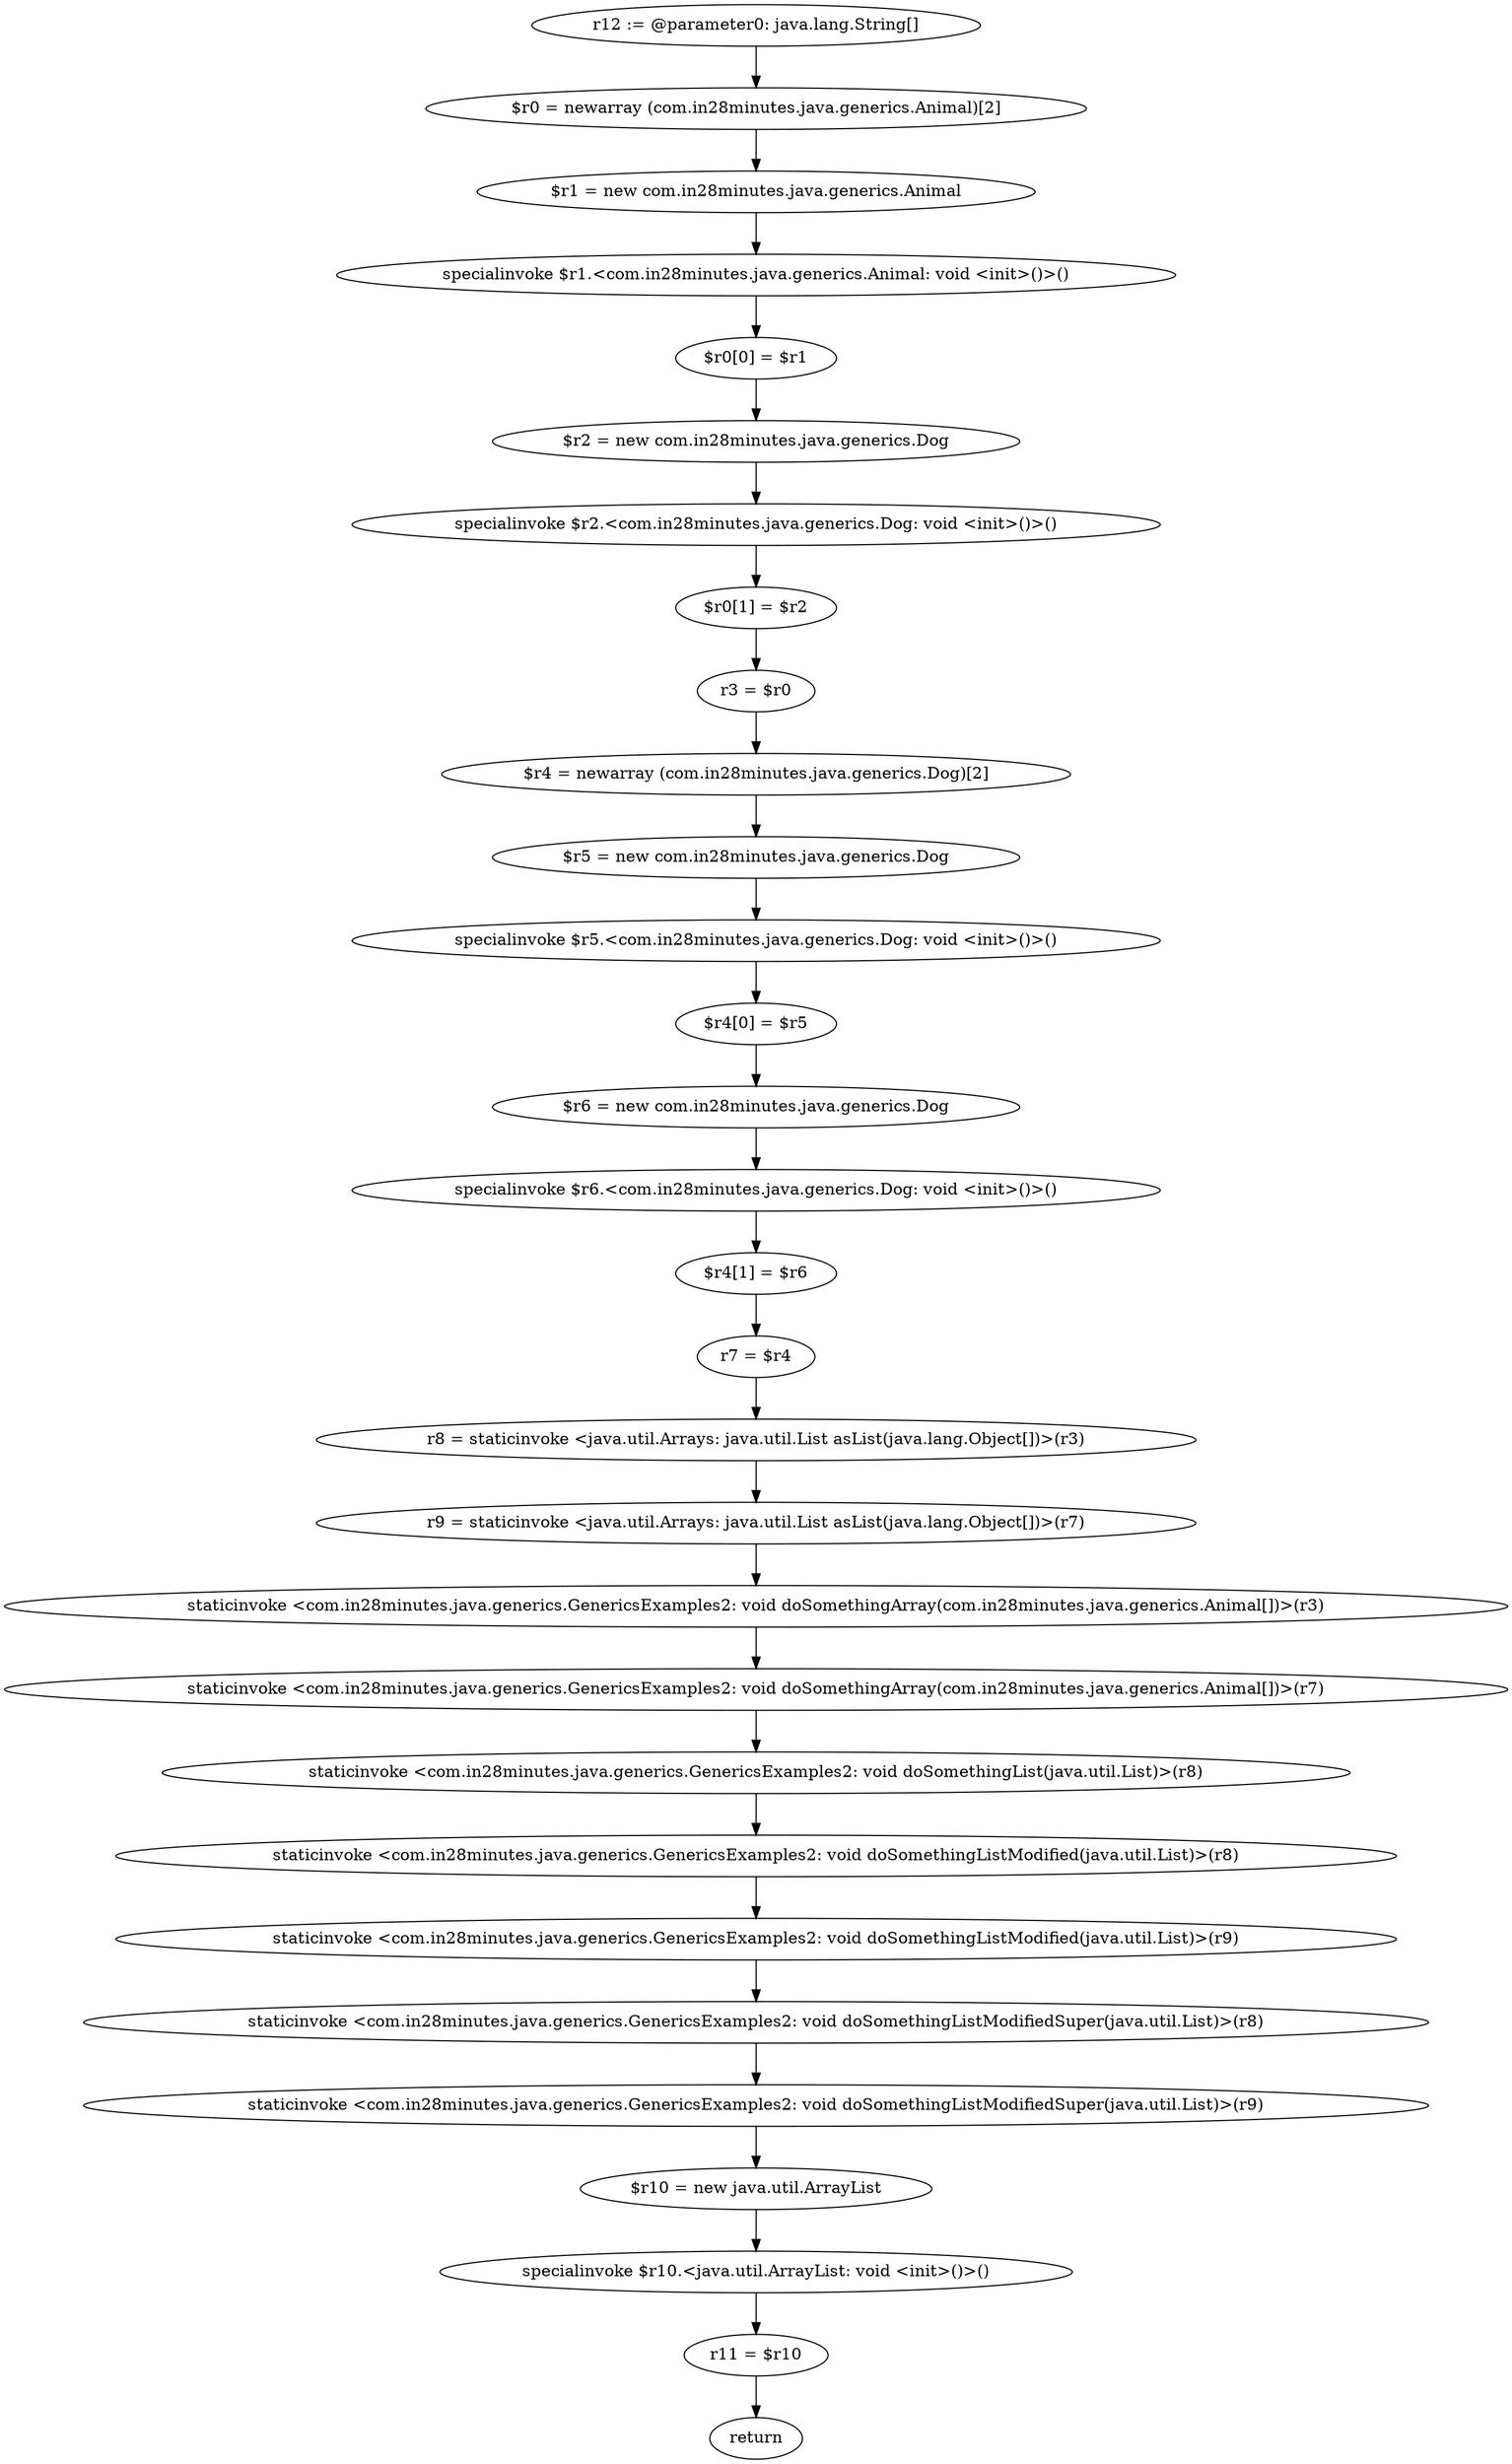 digraph "unitGraph" {
    "r12 := @parameter0: java.lang.String[]"
    "$r0 = newarray (com.in28minutes.java.generics.Animal)[2]"
    "$r1 = new com.in28minutes.java.generics.Animal"
    "specialinvoke $r1.<com.in28minutes.java.generics.Animal: void <init>()>()"
    "$r0[0] = $r1"
    "$r2 = new com.in28minutes.java.generics.Dog"
    "specialinvoke $r2.<com.in28minutes.java.generics.Dog: void <init>()>()"
    "$r0[1] = $r2"
    "r3 = $r0"
    "$r4 = newarray (com.in28minutes.java.generics.Dog)[2]"
    "$r5 = new com.in28minutes.java.generics.Dog"
    "specialinvoke $r5.<com.in28minutes.java.generics.Dog: void <init>()>()"
    "$r4[0] = $r5"
    "$r6 = new com.in28minutes.java.generics.Dog"
    "specialinvoke $r6.<com.in28minutes.java.generics.Dog: void <init>()>()"
    "$r4[1] = $r6"
    "r7 = $r4"
    "r8 = staticinvoke <java.util.Arrays: java.util.List asList(java.lang.Object[])>(r3)"
    "r9 = staticinvoke <java.util.Arrays: java.util.List asList(java.lang.Object[])>(r7)"
    "staticinvoke <com.in28minutes.java.generics.GenericsExamples2: void doSomethingArray(com.in28minutes.java.generics.Animal[])>(r3)"
    "staticinvoke <com.in28minutes.java.generics.GenericsExamples2: void doSomethingArray(com.in28minutes.java.generics.Animal[])>(r7)"
    "staticinvoke <com.in28minutes.java.generics.GenericsExamples2: void doSomethingList(java.util.List)>(r8)"
    "staticinvoke <com.in28minutes.java.generics.GenericsExamples2: void doSomethingListModified(java.util.List)>(r8)"
    "staticinvoke <com.in28minutes.java.generics.GenericsExamples2: void doSomethingListModified(java.util.List)>(r9)"
    "staticinvoke <com.in28minutes.java.generics.GenericsExamples2: void doSomethingListModifiedSuper(java.util.List)>(r8)"
    "staticinvoke <com.in28minutes.java.generics.GenericsExamples2: void doSomethingListModifiedSuper(java.util.List)>(r9)"
    "$r10 = new java.util.ArrayList"
    "specialinvoke $r10.<java.util.ArrayList: void <init>()>()"
    "r11 = $r10"
    "return"
    "r12 := @parameter0: java.lang.String[]"->"$r0 = newarray (com.in28minutes.java.generics.Animal)[2]";
    "$r0 = newarray (com.in28minutes.java.generics.Animal)[2]"->"$r1 = new com.in28minutes.java.generics.Animal";
    "$r1 = new com.in28minutes.java.generics.Animal"->"specialinvoke $r1.<com.in28minutes.java.generics.Animal: void <init>()>()";
    "specialinvoke $r1.<com.in28minutes.java.generics.Animal: void <init>()>()"->"$r0[0] = $r1";
    "$r0[0] = $r1"->"$r2 = new com.in28minutes.java.generics.Dog";
    "$r2 = new com.in28minutes.java.generics.Dog"->"specialinvoke $r2.<com.in28minutes.java.generics.Dog: void <init>()>()";
    "specialinvoke $r2.<com.in28minutes.java.generics.Dog: void <init>()>()"->"$r0[1] = $r2";
    "$r0[1] = $r2"->"r3 = $r0";
    "r3 = $r0"->"$r4 = newarray (com.in28minutes.java.generics.Dog)[2]";
    "$r4 = newarray (com.in28minutes.java.generics.Dog)[2]"->"$r5 = new com.in28minutes.java.generics.Dog";
    "$r5 = new com.in28minutes.java.generics.Dog"->"specialinvoke $r5.<com.in28minutes.java.generics.Dog: void <init>()>()";
    "specialinvoke $r5.<com.in28minutes.java.generics.Dog: void <init>()>()"->"$r4[0] = $r5";
    "$r4[0] = $r5"->"$r6 = new com.in28minutes.java.generics.Dog";
    "$r6 = new com.in28minutes.java.generics.Dog"->"specialinvoke $r6.<com.in28minutes.java.generics.Dog: void <init>()>()";
    "specialinvoke $r6.<com.in28minutes.java.generics.Dog: void <init>()>()"->"$r4[1] = $r6";
    "$r4[1] = $r6"->"r7 = $r4";
    "r7 = $r4"->"r8 = staticinvoke <java.util.Arrays: java.util.List asList(java.lang.Object[])>(r3)";
    "r8 = staticinvoke <java.util.Arrays: java.util.List asList(java.lang.Object[])>(r3)"->"r9 = staticinvoke <java.util.Arrays: java.util.List asList(java.lang.Object[])>(r7)";
    "r9 = staticinvoke <java.util.Arrays: java.util.List asList(java.lang.Object[])>(r7)"->"staticinvoke <com.in28minutes.java.generics.GenericsExamples2: void doSomethingArray(com.in28minutes.java.generics.Animal[])>(r3)";
    "staticinvoke <com.in28minutes.java.generics.GenericsExamples2: void doSomethingArray(com.in28minutes.java.generics.Animal[])>(r3)"->"staticinvoke <com.in28minutes.java.generics.GenericsExamples2: void doSomethingArray(com.in28minutes.java.generics.Animal[])>(r7)";
    "staticinvoke <com.in28minutes.java.generics.GenericsExamples2: void doSomethingArray(com.in28minutes.java.generics.Animal[])>(r7)"->"staticinvoke <com.in28minutes.java.generics.GenericsExamples2: void doSomethingList(java.util.List)>(r8)";
    "staticinvoke <com.in28minutes.java.generics.GenericsExamples2: void doSomethingList(java.util.List)>(r8)"->"staticinvoke <com.in28minutes.java.generics.GenericsExamples2: void doSomethingListModified(java.util.List)>(r8)";
    "staticinvoke <com.in28minutes.java.generics.GenericsExamples2: void doSomethingListModified(java.util.List)>(r8)"->"staticinvoke <com.in28minutes.java.generics.GenericsExamples2: void doSomethingListModified(java.util.List)>(r9)";
    "staticinvoke <com.in28minutes.java.generics.GenericsExamples2: void doSomethingListModified(java.util.List)>(r9)"->"staticinvoke <com.in28minutes.java.generics.GenericsExamples2: void doSomethingListModifiedSuper(java.util.List)>(r8)";
    "staticinvoke <com.in28minutes.java.generics.GenericsExamples2: void doSomethingListModifiedSuper(java.util.List)>(r8)"->"staticinvoke <com.in28minutes.java.generics.GenericsExamples2: void doSomethingListModifiedSuper(java.util.List)>(r9)";
    "staticinvoke <com.in28minutes.java.generics.GenericsExamples2: void doSomethingListModifiedSuper(java.util.List)>(r9)"->"$r10 = new java.util.ArrayList";
    "$r10 = new java.util.ArrayList"->"specialinvoke $r10.<java.util.ArrayList: void <init>()>()";
    "specialinvoke $r10.<java.util.ArrayList: void <init>()>()"->"r11 = $r10";
    "r11 = $r10"->"return";
}
